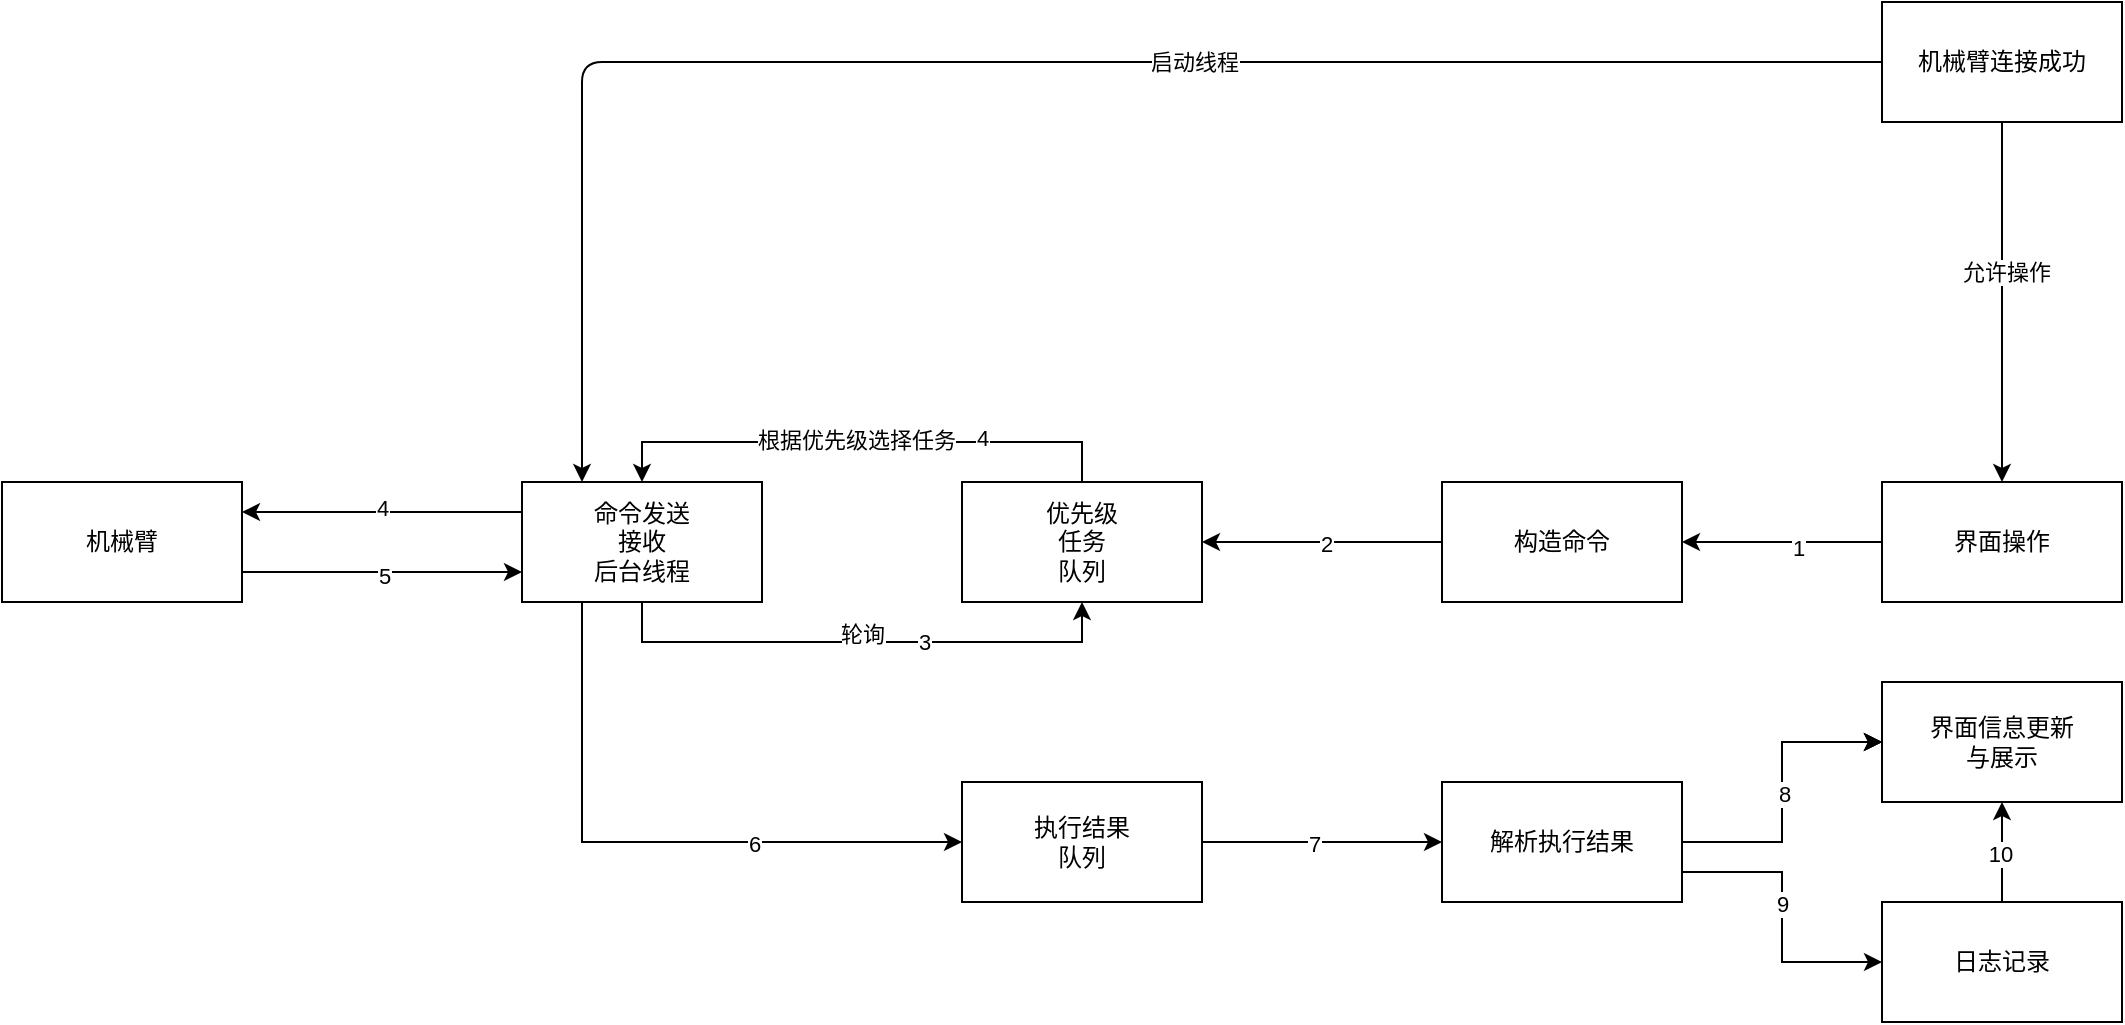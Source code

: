 <mxfile>
    <diagram name="上位机业务逻辑" id="UpfD0Sz0CBNI1ClnR2mp">
        <mxGraphModel dx="255" dy="153" grid="1" gridSize="10" guides="1" tooltips="1" connect="1" arrows="1" fold="1" page="1" pageScale="1" pageWidth="827" pageHeight="1169" math="0" shadow="0">
            <root>
                <mxCell id="0"/>
                <mxCell id="1" parent="0"/>
                <mxCell id="FCqXL8VjYoRTm37Blg7O-38" style="edgeStyle=orthogonalEdgeStyle;rounded=0;orthogonalLoop=1;jettySize=auto;html=1;exitX=1;exitY=0.75;exitDx=0;exitDy=0;entryX=0;entryY=0.75;entryDx=0;entryDy=0;" parent="1" source="FCqXL8VjYoRTm37Blg7O-1" target="FCqXL8VjYoRTm37Blg7O-4" edge="1">
                    <mxGeometry relative="1" as="geometry"/>
                </mxCell>
                <mxCell id="FCqXL8VjYoRTm37Blg7O-44" value="5" style="edgeLabel;html=1;align=center;verticalAlign=middle;resizable=0;points=[];" parent="FCqXL8VjYoRTm37Blg7O-38" vertex="1" connectable="0">
                    <mxGeometry x="0.012" y="-2" relative="1" as="geometry">
                        <mxPoint as="offset"/>
                    </mxGeometry>
                </mxCell>
                <mxCell id="FCqXL8VjYoRTm37Blg7O-1" value="机械臂" style="rounded=0;whiteSpace=wrap;html=1;" parent="1" vertex="1">
                    <mxGeometry x="160" y="250" width="120" height="60" as="geometry"/>
                </mxCell>
                <mxCell id="FCqXL8VjYoRTm37Blg7O-19" style="edgeStyle=orthogonalEdgeStyle;rounded=0;orthogonalLoop=1;jettySize=auto;html=1;exitX=0.5;exitY=0;exitDx=0;exitDy=0;entryX=0.5;entryY=0;entryDx=0;entryDy=0;" parent="1" source="FCqXL8VjYoRTm37Blg7O-2" target="FCqXL8VjYoRTm37Blg7O-4" edge="1">
                    <mxGeometry relative="1" as="geometry"/>
                </mxCell>
                <mxCell id="FCqXL8VjYoRTm37Blg7O-26" value="根据优先级选择任务" style="edgeLabel;html=1;align=center;verticalAlign=middle;resizable=0;points=[];" parent="FCqXL8VjYoRTm37Blg7O-19" vertex="1" connectable="0">
                    <mxGeometry x="0.023" y="-1" relative="1" as="geometry">
                        <mxPoint as="offset"/>
                    </mxGeometry>
                </mxCell>
                <mxCell id="FCqXL8VjYoRTm37Blg7O-42" value="4" style="edgeLabel;html=1;align=center;verticalAlign=middle;resizable=0;points=[];" parent="FCqXL8VjYoRTm37Blg7O-19" vertex="1" connectable="0">
                    <mxGeometry x="-0.314" y="-2" relative="1" as="geometry">
                        <mxPoint x="19" as="offset"/>
                    </mxGeometry>
                </mxCell>
                <mxCell id="FCqXL8VjYoRTm37Blg7O-2" value="优先级&lt;br&gt;任务&lt;br&gt;队列" style="rounded=0;whiteSpace=wrap;html=1;" parent="1" vertex="1">
                    <mxGeometry x="640" y="250" width="120" height="60" as="geometry"/>
                </mxCell>
                <mxCell id="FCqXL8VjYoRTm37Blg7O-27" style="edgeStyle=orthogonalEdgeStyle;rounded=0;orthogonalLoop=1;jettySize=auto;html=1;exitX=1;exitY=0.5;exitDx=0;exitDy=0;entryX=0;entryY=0.5;entryDx=0;entryDy=0;" parent="1" source="FCqXL8VjYoRTm37Blg7O-3" target="FCqXL8VjYoRTm37Blg7O-24" edge="1">
                    <mxGeometry relative="1" as="geometry"/>
                </mxCell>
                <mxCell id="FCqXL8VjYoRTm37Blg7O-46" value="7" style="edgeLabel;html=1;align=center;verticalAlign=middle;resizable=0;points=[];" parent="FCqXL8VjYoRTm37Blg7O-27" vertex="1" connectable="0">
                    <mxGeometry x="-0.069" y="-1" relative="1" as="geometry">
                        <mxPoint as="offset"/>
                    </mxGeometry>
                </mxCell>
                <mxCell id="FCqXL8VjYoRTm37Blg7O-3" value="执行结果&lt;br&gt;队列" style="rounded=0;whiteSpace=wrap;html=1;" parent="1" vertex="1">
                    <mxGeometry x="640" y="400" width="120" height="60" as="geometry"/>
                </mxCell>
                <mxCell id="FCqXL8VjYoRTm37Blg7O-20" style="edgeStyle=orthogonalEdgeStyle;rounded=0;orthogonalLoop=1;jettySize=auto;html=1;exitX=0.5;exitY=1;exitDx=0;exitDy=0;entryX=0.5;entryY=1;entryDx=0;entryDy=0;" parent="1" source="FCqXL8VjYoRTm37Blg7O-4" target="FCqXL8VjYoRTm37Blg7O-2" edge="1">
                    <mxGeometry relative="1" as="geometry"/>
                </mxCell>
                <mxCell id="FCqXL8VjYoRTm37Blg7O-25" value="轮询" style="edgeLabel;html=1;align=center;verticalAlign=middle;resizable=0;points=[];" parent="FCqXL8VjYoRTm37Blg7O-20" vertex="1" connectable="0">
                    <mxGeometry x="0.162" y="4" relative="1" as="geometry">
                        <mxPoint x="-21" as="offset"/>
                    </mxGeometry>
                </mxCell>
                <mxCell id="FCqXL8VjYoRTm37Blg7O-41" value="3" style="edgeLabel;html=1;align=center;verticalAlign=middle;resizable=0;points=[];" parent="FCqXL8VjYoRTm37Blg7O-20" vertex="1" connectable="0">
                    <mxGeometry x="0.237" relative="1" as="geometry">
                        <mxPoint as="offset"/>
                    </mxGeometry>
                </mxCell>
                <mxCell id="FCqXL8VjYoRTm37Blg7O-23" style="edgeStyle=orthogonalEdgeStyle;rounded=0;orthogonalLoop=1;jettySize=auto;html=1;exitX=0.25;exitY=1;exitDx=0;exitDy=0;entryX=0;entryY=0.5;entryDx=0;entryDy=0;" parent="1" source="FCqXL8VjYoRTm37Blg7O-4" target="FCqXL8VjYoRTm37Blg7O-3" edge="1">
                    <mxGeometry relative="1" as="geometry"/>
                </mxCell>
                <mxCell id="FCqXL8VjYoRTm37Blg7O-45" value="6" style="edgeLabel;html=1;align=center;verticalAlign=middle;resizable=0;points=[];" parent="FCqXL8VjYoRTm37Blg7O-23" vertex="1" connectable="0">
                    <mxGeometry x="0.328" y="-1" relative="1" as="geometry">
                        <mxPoint as="offset"/>
                    </mxGeometry>
                </mxCell>
                <mxCell id="FCqXL8VjYoRTm37Blg7O-37" style="edgeStyle=orthogonalEdgeStyle;rounded=0;orthogonalLoop=1;jettySize=auto;html=1;exitX=0;exitY=0.25;exitDx=0;exitDy=0;entryX=1;entryY=0.25;entryDx=0;entryDy=0;" parent="1" source="FCqXL8VjYoRTm37Blg7O-4" target="FCqXL8VjYoRTm37Blg7O-1" edge="1">
                    <mxGeometry relative="1" as="geometry"/>
                </mxCell>
                <mxCell id="FCqXL8VjYoRTm37Blg7O-43" value="4" style="edgeLabel;html=1;align=center;verticalAlign=middle;resizable=0;points=[];" parent="FCqXL8VjYoRTm37Blg7O-37" vertex="1" connectable="0">
                    <mxGeometry y="-2" relative="1" as="geometry">
                        <mxPoint as="offset"/>
                    </mxGeometry>
                </mxCell>
                <mxCell id="FCqXL8VjYoRTm37Blg7O-4" value="命令发送&lt;br&gt;接收&lt;br&gt;后台线程" style="rounded=0;whiteSpace=wrap;html=1;" parent="1" vertex="1">
                    <mxGeometry x="420" y="250" width="120" height="60" as="geometry"/>
                </mxCell>
                <mxCell id="FCqXL8VjYoRTm37Blg7O-15" style="edgeStyle=orthogonalEdgeStyle;rounded=0;orthogonalLoop=1;jettySize=auto;html=1;exitX=0;exitY=0.5;exitDx=0;exitDy=0;entryX=1;entryY=0.5;entryDx=0;entryDy=0;" parent="1" source="FCqXL8VjYoRTm37Blg7O-5" target="FCqXL8VjYoRTm37Blg7O-6" edge="1">
                    <mxGeometry relative="1" as="geometry"/>
                </mxCell>
                <mxCell id="FCqXL8VjYoRTm37Blg7O-39" value="1" style="edgeLabel;html=1;align=center;verticalAlign=middle;resizable=0;points=[];" parent="FCqXL8VjYoRTm37Blg7O-15" vertex="1" connectable="0">
                    <mxGeometry x="-0.146" y="3" relative="1" as="geometry">
                        <mxPoint as="offset"/>
                    </mxGeometry>
                </mxCell>
                <mxCell id="FCqXL8VjYoRTm37Blg7O-5" value="界面操作" style="rounded=0;whiteSpace=wrap;html=1;" parent="1" vertex="1">
                    <mxGeometry x="1100" y="250" width="120" height="60" as="geometry"/>
                </mxCell>
                <mxCell id="FCqXL8VjYoRTm37Blg7O-16" style="edgeStyle=orthogonalEdgeStyle;rounded=0;orthogonalLoop=1;jettySize=auto;html=1;exitX=0;exitY=0.5;exitDx=0;exitDy=0;entryX=1;entryY=0.5;entryDx=0;entryDy=0;" parent="1" source="FCqXL8VjYoRTm37Blg7O-6" target="FCqXL8VjYoRTm37Blg7O-2" edge="1">
                    <mxGeometry relative="1" as="geometry"/>
                </mxCell>
                <mxCell id="FCqXL8VjYoRTm37Blg7O-40" value="2" style="edgeLabel;html=1;align=center;verticalAlign=middle;resizable=0;points=[];" parent="FCqXL8VjYoRTm37Blg7O-16" vertex="1" connectable="0">
                    <mxGeometry x="-0.028" y="1" relative="1" as="geometry">
                        <mxPoint as="offset"/>
                    </mxGeometry>
                </mxCell>
                <mxCell id="FCqXL8VjYoRTm37Blg7O-6" value="构造命令" style="rounded=0;whiteSpace=wrap;html=1;" parent="1" vertex="1">
                    <mxGeometry x="880" y="250" width="120" height="60" as="geometry"/>
                </mxCell>
                <mxCell id="FCqXL8VjYoRTm37Blg7O-31" value="" style="edgeStyle=orthogonalEdgeStyle;rounded=0;orthogonalLoop=1;jettySize=auto;html=1;" parent="1" source="FCqXL8VjYoRTm37Blg7O-24" target="FCqXL8VjYoRTm37Blg7O-30" edge="1">
                    <mxGeometry relative="1" as="geometry"/>
                </mxCell>
                <mxCell id="FCqXL8VjYoRTm37Blg7O-32" value="" style="edgeStyle=orthogonalEdgeStyle;rounded=0;orthogonalLoop=1;jettySize=auto;html=1;" parent="1" source="FCqXL8VjYoRTm37Blg7O-24" target="FCqXL8VjYoRTm37Blg7O-30" edge="1">
                    <mxGeometry relative="1" as="geometry"/>
                </mxCell>
                <mxCell id="FCqXL8VjYoRTm37Blg7O-33" value="" style="edgeStyle=orthogonalEdgeStyle;rounded=0;orthogonalLoop=1;jettySize=auto;html=1;" parent="1" source="FCqXL8VjYoRTm37Blg7O-24" target="FCqXL8VjYoRTm37Blg7O-30" edge="1">
                    <mxGeometry relative="1" as="geometry"/>
                </mxCell>
                <mxCell id="FCqXL8VjYoRTm37Blg7O-47" value="8" style="edgeLabel;html=1;align=center;verticalAlign=middle;resizable=0;points=[];" parent="FCqXL8VjYoRTm37Blg7O-33" vertex="1" connectable="0">
                    <mxGeometry x="-0.009" y="-1" relative="1" as="geometry">
                        <mxPoint as="offset"/>
                    </mxGeometry>
                </mxCell>
                <mxCell id="FCqXL8VjYoRTm37Blg7O-24" value="解析执行结果&lt;br&gt;" style="rounded=0;whiteSpace=wrap;html=1;" parent="1" vertex="1">
                    <mxGeometry x="880" y="400" width="120" height="60" as="geometry"/>
                </mxCell>
                <mxCell id="FCqXL8VjYoRTm37Blg7O-30" value="界面信息更新&lt;br&gt;与展示" style="whiteSpace=wrap;html=1;rounded=0;" parent="1" vertex="1">
                    <mxGeometry x="1100" y="350" width="120" height="60" as="geometry"/>
                </mxCell>
                <mxCell id="FCqXL8VjYoRTm37Blg7O-49" style="edgeStyle=orthogonalEdgeStyle;rounded=0;orthogonalLoop=1;jettySize=auto;html=1;exitX=0.5;exitY=0;exitDx=0;exitDy=0;entryX=0.5;entryY=1;entryDx=0;entryDy=0;" parent="1" source="FCqXL8VjYoRTm37Blg7O-35" target="FCqXL8VjYoRTm37Blg7O-30" edge="1">
                    <mxGeometry relative="1" as="geometry"/>
                </mxCell>
                <mxCell id="FCqXL8VjYoRTm37Blg7O-50" value="10" style="edgeLabel;html=1;align=center;verticalAlign=middle;resizable=0;points=[];" parent="FCqXL8VjYoRTm37Blg7O-49" vertex="1" connectable="0">
                    <mxGeometry x="-0.02" y="1" relative="1" as="geometry">
                        <mxPoint as="offset"/>
                    </mxGeometry>
                </mxCell>
                <mxCell id="FCqXL8VjYoRTm37Blg7O-35" value="日志记录" style="rounded=0;whiteSpace=wrap;html=1;" parent="1" vertex="1">
                    <mxGeometry x="1100" y="460" width="120" height="60" as="geometry"/>
                </mxCell>
                <mxCell id="FCqXL8VjYoRTm37Blg7O-36" style="edgeStyle=orthogonalEdgeStyle;rounded=0;orthogonalLoop=1;jettySize=auto;html=1;exitX=1;exitY=0.75;exitDx=0;exitDy=0;entryX=0;entryY=0.5;entryDx=0;entryDy=0;" parent="1" source="FCqXL8VjYoRTm37Blg7O-24" target="FCqXL8VjYoRTm37Blg7O-35" edge="1">
                    <mxGeometry relative="1" as="geometry"/>
                </mxCell>
                <mxCell id="FCqXL8VjYoRTm37Blg7O-48" value="9" style="edgeLabel;html=1;align=center;verticalAlign=middle;resizable=0;points=[];" parent="FCqXL8VjYoRTm37Blg7O-36" vertex="1" connectable="0">
                    <mxGeometry x="-0.093" relative="1" as="geometry">
                        <mxPoint as="offset"/>
                    </mxGeometry>
                </mxCell>
                <mxCell id="3" style="edgeStyle=none;html=1;exitX=0.5;exitY=1;exitDx=0;exitDy=0;entryX=0.5;entryY=0;entryDx=0;entryDy=0;" parent="1" source="2" target="FCqXL8VjYoRTm37Blg7O-5" edge="1">
                    <mxGeometry relative="1" as="geometry"/>
                </mxCell>
                <mxCell id="8" value="允许操作" style="edgeLabel;html=1;align=center;verticalAlign=middle;resizable=0;points=[];" parent="3" vertex="1" connectable="0">
                    <mxGeometry x="-0.17" y="2" relative="1" as="geometry">
                        <mxPoint as="offset"/>
                    </mxGeometry>
                </mxCell>
                <mxCell id="6" style="edgeStyle=orthogonalEdgeStyle;html=1;exitX=0;exitY=0.5;exitDx=0;exitDy=0;entryX=0.25;entryY=0;entryDx=0;entryDy=0;" parent="1" source="2" target="FCqXL8VjYoRTm37Blg7O-4" edge="1">
                    <mxGeometry relative="1" as="geometry"/>
                </mxCell>
                <mxCell id="7" value="启动线程" style="edgeLabel;html=1;align=center;verticalAlign=middle;resizable=0;points=[];" parent="6" vertex="1" connectable="0">
                    <mxGeometry x="-0.465" y="1" relative="1" as="geometry">
                        <mxPoint x="-114" y="-1" as="offset"/>
                    </mxGeometry>
                </mxCell>
                <mxCell id="2" value="机械臂连接成功" style="rounded=0;whiteSpace=wrap;html=1;" parent="1" vertex="1">
                    <mxGeometry x="1100" y="10" width="120" height="60" as="geometry"/>
                </mxCell>
            </root>
        </mxGraphModel>
    </diagram>
    <diagram id="42nF0i_4XvLgerm_fPLs" name="SDK业务逻辑">
        <mxGraphModel dx="1301" dy="779" grid="1" gridSize="10" guides="1" tooltips="1" connect="1" arrows="1" fold="1" page="1" pageScale="1" pageWidth="827" pageHeight="1169" math="0" shadow="0">
            <root>
                <mxCell id="0"/>
                <mxCell id="1" parent="0"/>
            </root>
        </mxGraphModel>
    </diagram>
</mxfile>